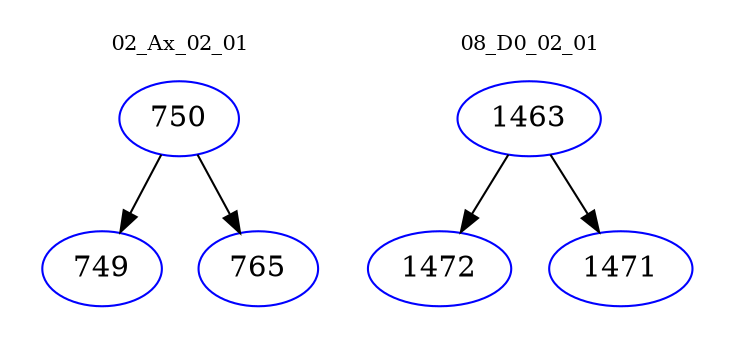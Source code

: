 digraph{
subgraph cluster_0 {
color = white
label = "02_Ax_02_01";
fontsize=10;
T0_750 [label="750", color="blue"]
T0_750 -> T0_749 [color="black"]
T0_749 [label="749", color="blue"]
T0_750 -> T0_765 [color="black"]
T0_765 [label="765", color="blue"]
}
subgraph cluster_1 {
color = white
label = "08_D0_02_01";
fontsize=10;
T1_1463 [label="1463", color="blue"]
T1_1463 -> T1_1472 [color="black"]
T1_1472 [label="1472", color="blue"]
T1_1463 -> T1_1471 [color="black"]
T1_1471 [label="1471", color="blue"]
}
}

